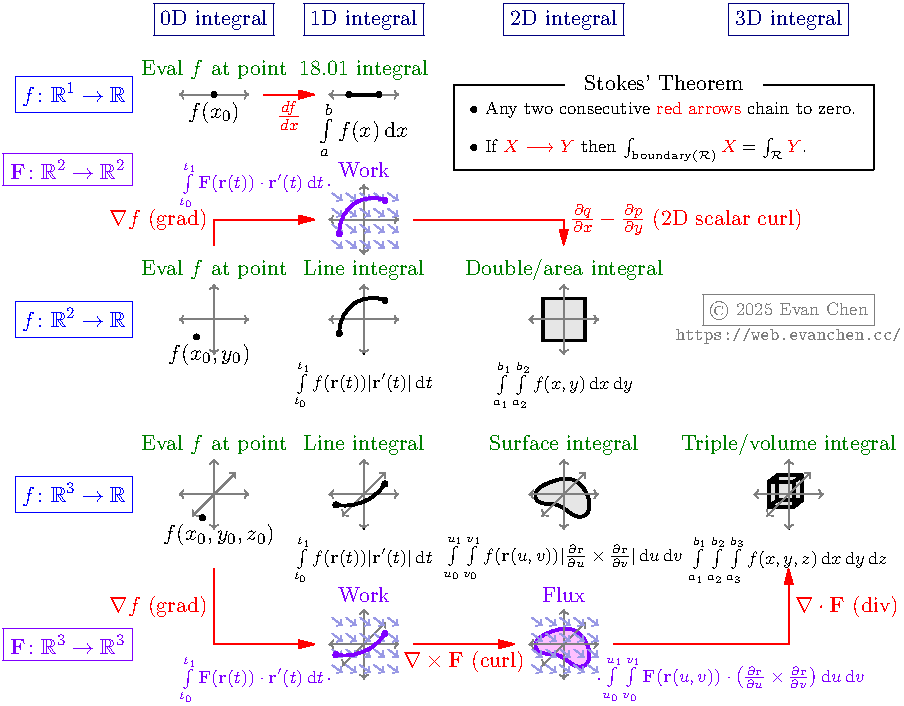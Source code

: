 unitsize(0.8814cm);
usepackage("amsmath");
usepackage("amssymb");
usepackage("color");
usepackage("derivative");
label("$\boxed{f \colon \mathbb R^1 \to \mathbb R}$", (-0.5,8), dir(180), blue);
label("$\boxed{f \colon \mathbb R^2 \to \mathbb R}$", (-0.5,3.5), dir(180), blue);
label("$\boxed{f \colon \mathbb R^3 \to \mathbb R}$", (-0.5,0), dir(180), blue);
label("$\boxed{\mathbf F \colon \mathbb R^2 \to \mathbb R^2}$", (-0.5,6.5), dir(180), purple);
label("$\boxed{\mathbf F \colon \mathbb R^3 \to \mathbb R^3}$", (-0.5,-3), dir(180), purple);

real w = 0.7; // axis length
pair O = (0,0);
defaultpen(fontsize(11pt));
pen intfont = fontsize(9pt);

picture vector_field;
for (int i=0; i<5; ++i) {
  for (int j=0; j<4; ++j) {
    draw(vector_field,
    shift(-0.9*w,-0.6*w)*((0.4*i*w,0.45*j*w)--(0.4*i*w+0.2,0.45*j*w-0.15)),
    rgb(0.6,0.6,0.9), EndArrow(TeXHead));
  }
}

picture axis1;
picture axis2;
picture axis3;
draw(axis1, (-w,0)--(w,0), grey, Arrows(TeXHead));
draw(axis2, (-w,0)--(w,0), grey, Arrows(TeXHead));
draw(axis2, (0,-w)--(0,w), grey, Arrows(TeXHead));
draw(axis3, (-w,0)--(w,0), grey, Arrows(TeXHead));
draw(axis3, (0,-w)--(0,w), grey, Arrows(TeXHead));
draw(axis3, (-w/1.6,-w/1.6)--(w/1.6,w/1.6), grey, Arrows(TeXHead));

transform t;

/* 0D integrals */
label("\fbox{0D integral}", (1,9.5), deepblue);
string s = "Eval $f$ at point";

t = shift(1,8);
add(t*axis1);
dot("$f(x_0)$", t*O, dir(-90));
label(s, t*(dir(90)/2), deepgreen);

t = shift(1,3.5);
add(t*axis2);
dot("$f(x_0, y_0)$", t*(-w/2,-w/2), dir(-75));
label(s, t*dir(90), deepgreen);

t = shift(1,0);
add(t*axis3);
dot("$f(x_0, y_0, z_0)$", t*(-w/3,-2*w/3), dir(-75));
label(s, t*dir(90), deepgreen);

/* 1D integrals */
label("\fbox{1D integral}", (4,9.5), deepblue);

t = shift(4,8);
add(t*axis1);
draw(t*((-0.3,0)--(0.3,0)), black+1.4);
dot(t*(-0.3,0), black);
dot(t*( 0.3,0), black);
label("$\int\limits_a^b f(x) \odif x$", t*O, dir(-90));
label("18.01 integral", t*(dir(90)/2), deepgreen);

t = shift(4,3.5);
add(t*axis2);
draw("$\int\limits_{t_0}^{t_1} f(\mathbf r(t)) |\mathbf r'(t)| \odif t$", t*(0,-w), dir(-90), intfont);
draw(t*((-0.7*w,-0.4*w)..(-0.2*w,0.5*w)..(0.6*w,0.55*w)), black+1.4);
dot(t*(-0.7*w, -0.4*w));
dot(t*(0.6*w, 0.55*w));
label("Line integral", t*dir(90), deepgreen);

t = shift(4,0);
add(t*axis3);
draw("$\int\limits_{t_0}^{t_1} f(\mathbf r(t)) |\mathbf r'(t)| \odif t$", t*(0,-w), dir(-90), intfont);
draw(t*((-0.8*w,-0.3*w)..(0.2*w,-0.1*w)..(0.6*w,0.3*w)), black+1.4);
dot(t*(-0.8*w, -0.3*w));
dot(t*(0.6*w, 0.3*w));
label("Line integral", t*dir(90), deepgreen);

/* 2D integrals */
label("\fbox{2D integral}", (8,9.5), deepblue);

t = shift(8,3.5);
path square = box((-0.6*w,-0.6*w), (0.6*w,0.6*w));
filldraw(t*square, lightgrey, black+1.4);
draw("$\int\limits_{a_1}^{b_1} \int\limits_{a_2}^{b_2} f(x,y) \odif x \odif y$", t*(0,-w), dir(-90), intfont);
label("Double/area integral", t*dir(90), deepgreen);
add(t*axis2);

t = shift(8,0);
path surface = (-0.8*w,-0.1*w)..(-0.2*w,-0.3*w)..(0.6*w,-0.6*w)..(0.7*w,-0.1*w)..(0.3*w,0.4*w)..(-0.5*w,0.3*w)..cycle;
filldraw(t*surface, lightgrey, black+1.4);
draw("$\int\limits_{u_0}^{u_1} \int\limits_{v_0}^{v_1} f(\mathbf r(u,v)) |\pdv{\mathbf{r}}{u} \times \pdv{\mathbf{r}}{v}| \odif u \odif v$", t*(0,-w), dir(-90), intfont);
label("Surface integral", t*dir(90), deepgreen);
add(t*axis3);

/* 3D integrals */
label("\fbox{3D integral}", (12.5,9.5), deepblue);

t = shift(12.5,0);
pair A = (-0.4, -0.25);
pair C = (0.1, 0.25);
pair B = (A.x, C.y);
pair D = (C.x, A.y);
transform s = shift(0.17,0.13);
fill(t*(A--B--s*B--s*C--s*D--D--cycle), lightgrey);
draw(t*s*(A--B--C--D--cycle), black+1.4);
draw(t*(A--B--C--D--cycle), black+1.4);
draw(t*(A--s*A), black+1.4);
draw(t*(B--s*B), black+1.4);
draw(t*(C--s*C), black+1.4);
draw(t*(D--s*D), black+1.4);
draw("$\int\limits_{a_1}^{b_1} \int\limits_{a_2}^{b_2} \int\limits_{a_3}^{b_3} f(x,y,z) \odif x \odif y \odif z$", t*(0,-w), dir(-90), intfont);
label("Triple/volume integral", t*dir(90), deepgreen);
add(t*axis3);

/* Work */
t = shift(4,5.5);
add(t*axis2);
draw("$\int\limits_{t_0}^{t_1} \mathbf{F}(\mathbf{r}(t)) \cdot \mathbf{r}'(t) \odif{t}$", t*(-w,w), dir(180), intfont+purple);
add(t*vector_field);
draw(t*((-0.7*w,-0.4*w)..(-0.2*w,0.5*w)..(0.6*w,0.55*w)), purple+1.4);
dot(t*(-0.7*w, -0.4*w), purple);
dot(t*(0.6*w, 0.55*w), purple);
label("Work", t*dir(90), purple);

t = shift(4,-3);
add(t*axis3);
draw("$\int\limits_{t_0}^{t_1} \mathbf{F}(\mathbf{r}(t)) \cdot \mathbf{r}'(t) \odif{t}$", t*(-w,-w), dir(180), intfont+purple);
add(t*vector_field);
draw(t*((-0.8*w,-0.3*w)..(0.2*w,-0.1*w)..(0.6*w,0.3*w)), purple+1.4);
dot(t*(-0.8*w, -0.3*w), purple);
dot(t*(0.6*w, 0.3*w), purple);
label("Work", t*dir(90), purple);

/* Flux */
t = shift(8,-3);
draw("$\int\limits_{u_0}^{u_1} \int\limits_{v_0}^{v_1} \mathbf{F}(\mathbf{r}(u,v)) \cdot \left( \pdv{\mathbf{r}}{u} \times \pdv{\mathbf{r}}{v} \right) \odif{u} \odif{v}$", t*(w,-w), dir(0), intfont+purple);
filldraw(t*surface, pink, purple+1.4);
add(t*axis3);
add(t*vector_field);
label("Flux", t*dir(90), purple);

/* Arrows */
draw("$\frac{df}{dx}$", (2,8)--(3,8), red, EndArrow);

draw((1,5)--(1,5.5)--(3,5.5), red, EndArrow);
label("$\nabla f$ (grad)", (1,5.5), dir(180), red);
draw((5,5.5)--(8,5.5)--(8,5), red, EndArrow);
label("$\pdv{q}{x}-\pdv{p}{y}$ (2D scalar curl)", (8,5.5), dir(0), red);

draw((1,-1.5)--(1,-3)--(3,-3), red, EndArrow);
label("$\nabla f$ (grad)", (1,-2.25), dir(180), red);
draw((5,-3)--(7,-3), red, EndArrow);
label("$\nabla \times \mathbf{F}$ (curl)", (6,-3), dir(270), red);
draw((9,-3)--(12.5,-3)--(12.5,-1.5), red, EndArrow);
label("$\nabla \cdot \mathbf{F}$ (div)", (12.5,-2.25), dir(0), red);

/* Stokes */
label("$\bullet$ Any two consecutive {\color{red}red arrows} chain to zero.", (6.0,7.7), dir(0), fontsize(9pt));
label("$\bullet$ If {\color{red}$X \longrightarrow Y$} then
  $\int_{\operatorname{boundary}(\mathcal R)} {\color{red}X} = \int_{\mathcal R} {\color{red}Y}$.",
  (6.0,6.9), dir(0), fontsize(9pt));
draw((8.0,8.2)--(5.8,8.2)--(5.8,6.5)--(14.2,6.5)--(14.2,8.2)--(12,8.2));
label("Stokes' Theorem", (10, 8.25));

/* Include advertisement */
label(minipage("\centering \fbox{\copyright{} 2025 Evan Chen} \\ \texttt{https://web.evanchen.cc/}", 4cm), (12.5,3.5), grey + fontsize(9pt));

pen highlight = yellow + linewidth(8bp) + opacity(0.5);
